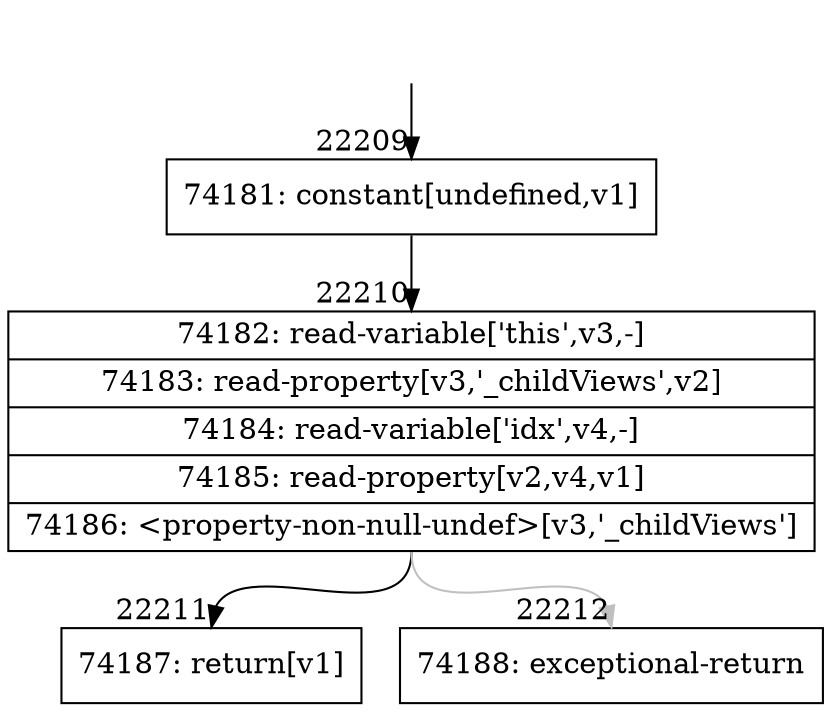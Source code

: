 digraph {
rankdir="TD"
BB_entry1934[shape=none,label=""];
BB_entry1934 -> BB22209 [tailport=s, headport=n, headlabel="    22209"]
BB22209 [shape=record label="{74181: constant[undefined,v1]}" ] 
BB22209 -> BB22210 [tailport=s, headport=n, headlabel="      22210"]
BB22210 [shape=record label="{74182: read-variable['this',v3,-]|74183: read-property[v3,'_childViews',v2]|74184: read-variable['idx',v4,-]|74185: read-property[v2,v4,v1]|74186: \<property-non-null-undef\>[v3,'_childViews']}" ] 
BB22210 -> BB22211 [tailport=s, headport=n, headlabel="      22211"]
BB22210 -> BB22212 [tailport=s, headport=n, color=gray, headlabel="      22212"]
BB22211 [shape=record label="{74187: return[v1]}" ] 
BB22212 [shape=record label="{74188: exceptional-return}" ] 
//#$~ 41871
}
